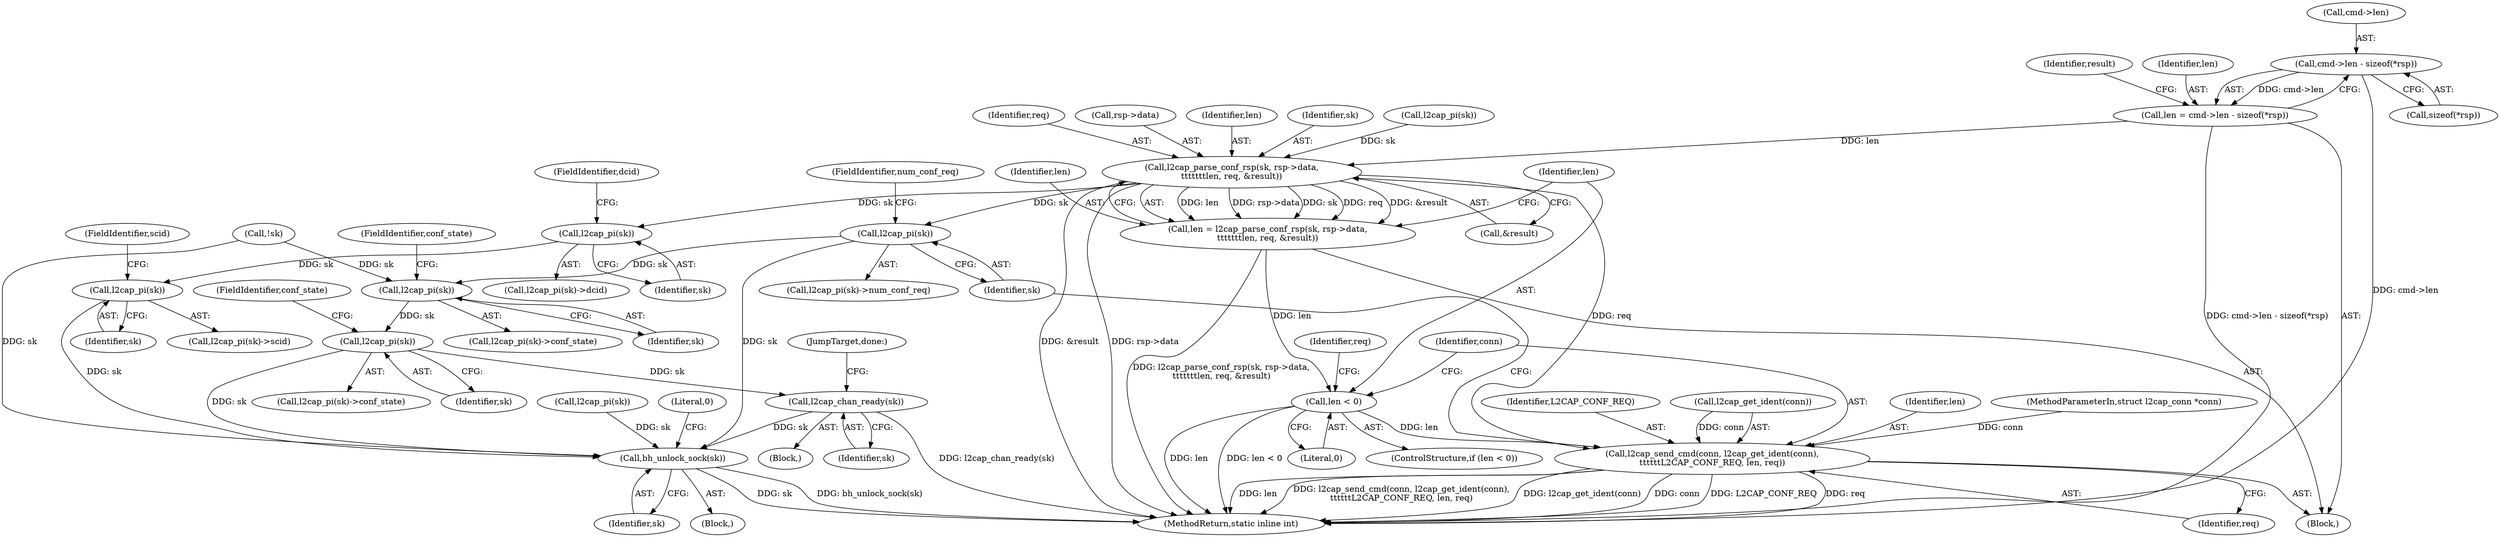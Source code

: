 digraph "0_linux_f2fcfcd670257236ebf2088bbdf26f6a8ef459fe_1@API" {
"1000169" [label="(Call,cmd->len - sizeof(*rsp))"];
"1000167" [label="(Call,len = cmd->len - sizeof(*rsp))"];
"1000182" [label="(Call,l2cap_parse_conf_rsp(sk, rsp->data,\n\t\t\t\t\t\t\tlen, req, &result))"];
"1000180" [label="(Call,len = l2cap_parse_conf_rsp(sk, rsp->data,\n\t\t\t\t\t\t\tlen, req, &result))"];
"1000192" [label="(Call,len < 0)"];
"1000225" [label="(Call,l2cap_send_cmd(conn, l2cap_get_ident(conn),\n\t\t\t\t\t\tL2CAP_CONF_REQ, len, req))"];
"1000203" [label="(Call,l2cap_pi(sk))"];
"1000212" [label="(Call,l2cap_pi(sk))"];
"1000316" [label="(Call,bh_unlock_sock(sk))"];
"1000234" [label="(Call,l2cap_pi(sk))"];
"1000296" [label="(Call,l2cap_pi(sk))"];
"1000303" [label="(Call,l2cap_pi(sk))"];
"1000313" [label="(Call,l2cap_chan_ready(sk))"];
"1000193" [label="(Identifier,len)"];
"1000204" [label="(Identifier,sk)"];
"1000236" [label="(FieldIdentifier,num_conf_req)"];
"1000230" [label="(Identifier,len)"];
"1000211" [label="(Call,l2cap_pi(sk)->scid)"];
"1000187" [label="(Identifier,len)"];
"1000313" [label="(Call,l2cap_chan_ready(sk))"];
"1000233" [label="(Call,l2cap_pi(sk)->num_conf_req)"];
"1000225" [label="(Call,l2cap_send_cmd(conn, l2cap_get_ident(conn),\n\t\t\t\t\t\tL2CAP_CONF_REQ, len, req))"];
"1000276" [label="(Call,l2cap_pi(sk))"];
"1000148" [label="(Call,!sk)"];
"1000183" [label="(Identifier,sk)"];
"1000296" [label="(Call,l2cap_pi(sk))"];
"1000317" [label="(Identifier,sk)"];
"1000305" [label="(FieldIdentifier,conf_state)"];
"1000319" [label="(Literal,0)"];
"1000178" [label="(Identifier,result)"];
"1000231" [label="(Identifier,req)"];
"1000234" [label="(Call,l2cap_pi(sk))"];
"1000105" [label="(Block,)"];
"1000168" [label="(Identifier,len)"];
"1000180" [label="(Call,len = l2cap_parse_conf_rsp(sk, rsp->data,\n\t\t\t\t\t\t\tlen, req, &result))"];
"1000298" [label="(FieldIdentifier,conf_state)"];
"1000303" [label="(Call,l2cap_pi(sk))"];
"1000202" [label="(Call,l2cap_pi(sk)->dcid)"];
"1000314" [label="(Identifier,sk)"];
"1000169" [label="(Call,cmd->len - sizeof(*rsp))"];
"1000194" [label="(Literal,0)"];
"1000235" [label="(Identifier,sk)"];
"1000161" [label="(Call,l2cap_pi(sk))"];
"1000199" [label="(Identifier,req)"];
"1000304" [label="(Identifier,sk)"];
"1000205" [label="(FieldIdentifier,dcid)"];
"1000102" [label="(MethodParameterIn,struct l2cap_conn *conn)"];
"1000214" [label="(FieldIdentifier,scid)"];
"1000212" [label="(Call,l2cap_pi(sk))"];
"1000188" [label="(Identifier,req)"];
"1000227" [label="(Call,l2cap_get_ident(conn))"];
"1000181" [label="(Identifier,len)"];
"1000307" [label="(Block,)"];
"1000184" [label="(Call,rsp->data)"];
"1000315" [label="(JumpTarget,done:)"];
"1000226" [label="(Identifier,conn)"];
"1000229" [label="(Identifier,L2CAP_CONF_REQ)"];
"1000213" [label="(Identifier,sk)"];
"1000182" [label="(Call,l2cap_parse_conf_rsp(sk, rsp->data,\n\t\t\t\t\t\t\tlen, req, &result))"];
"1000320" [label="(MethodReturn,static inline int)"];
"1000203" [label="(Call,l2cap_pi(sk))"];
"1000302" [label="(Call,l2cap_pi(sk)->conf_state)"];
"1000297" [label="(Identifier,sk)"];
"1000316" [label="(Call,bh_unlock_sock(sk))"];
"1000165" [label="(Block,)"];
"1000189" [label="(Call,&result)"];
"1000191" [label="(ControlStructure,if (len < 0))"];
"1000170" [label="(Call,cmd->len)"];
"1000173" [label="(Call,sizeof(*rsp))"];
"1000295" [label="(Call,l2cap_pi(sk)->conf_state)"];
"1000167" [label="(Call,len = cmd->len - sizeof(*rsp))"];
"1000192" [label="(Call,len < 0)"];
"1000169" -> "1000167"  [label="AST: "];
"1000169" -> "1000173"  [label="CFG: "];
"1000170" -> "1000169"  [label="AST: "];
"1000173" -> "1000169"  [label="AST: "];
"1000167" -> "1000169"  [label="CFG: "];
"1000169" -> "1000320"  [label="DDG: cmd->len"];
"1000169" -> "1000167"  [label="DDG: cmd->len"];
"1000167" -> "1000165"  [label="AST: "];
"1000168" -> "1000167"  [label="AST: "];
"1000178" -> "1000167"  [label="CFG: "];
"1000167" -> "1000320"  [label="DDG: cmd->len - sizeof(*rsp)"];
"1000167" -> "1000182"  [label="DDG: len"];
"1000182" -> "1000180"  [label="AST: "];
"1000182" -> "1000189"  [label="CFG: "];
"1000183" -> "1000182"  [label="AST: "];
"1000184" -> "1000182"  [label="AST: "];
"1000187" -> "1000182"  [label="AST: "];
"1000188" -> "1000182"  [label="AST: "];
"1000189" -> "1000182"  [label="AST: "];
"1000180" -> "1000182"  [label="CFG: "];
"1000182" -> "1000320"  [label="DDG: &result"];
"1000182" -> "1000320"  [label="DDG: rsp->data"];
"1000182" -> "1000180"  [label="DDG: len"];
"1000182" -> "1000180"  [label="DDG: rsp->data"];
"1000182" -> "1000180"  [label="DDG: sk"];
"1000182" -> "1000180"  [label="DDG: req"];
"1000182" -> "1000180"  [label="DDG: &result"];
"1000161" -> "1000182"  [label="DDG: sk"];
"1000182" -> "1000203"  [label="DDG: sk"];
"1000182" -> "1000225"  [label="DDG: req"];
"1000182" -> "1000234"  [label="DDG: sk"];
"1000180" -> "1000165"  [label="AST: "];
"1000181" -> "1000180"  [label="AST: "];
"1000193" -> "1000180"  [label="CFG: "];
"1000180" -> "1000320"  [label="DDG: l2cap_parse_conf_rsp(sk, rsp->data,\n\t\t\t\t\t\t\tlen, req, &result)"];
"1000180" -> "1000192"  [label="DDG: len"];
"1000192" -> "1000191"  [label="AST: "];
"1000192" -> "1000194"  [label="CFG: "];
"1000193" -> "1000192"  [label="AST: "];
"1000194" -> "1000192"  [label="AST: "];
"1000199" -> "1000192"  [label="CFG: "];
"1000226" -> "1000192"  [label="CFG: "];
"1000192" -> "1000320"  [label="DDG: len"];
"1000192" -> "1000320"  [label="DDG: len < 0"];
"1000192" -> "1000225"  [label="DDG: len"];
"1000225" -> "1000165"  [label="AST: "];
"1000225" -> "1000231"  [label="CFG: "];
"1000226" -> "1000225"  [label="AST: "];
"1000227" -> "1000225"  [label="AST: "];
"1000229" -> "1000225"  [label="AST: "];
"1000230" -> "1000225"  [label="AST: "];
"1000231" -> "1000225"  [label="AST: "];
"1000235" -> "1000225"  [label="CFG: "];
"1000225" -> "1000320"  [label="DDG: l2cap_send_cmd(conn, l2cap_get_ident(conn),\n\t\t\t\t\t\tL2CAP_CONF_REQ, len, req)"];
"1000225" -> "1000320"  [label="DDG: l2cap_get_ident(conn)"];
"1000225" -> "1000320"  [label="DDG: conn"];
"1000225" -> "1000320"  [label="DDG: L2CAP_CONF_REQ"];
"1000225" -> "1000320"  [label="DDG: req"];
"1000225" -> "1000320"  [label="DDG: len"];
"1000227" -> "1000225"  [label="DDG: conn"];
"1000102" -> "1000225"  [label="DDG: conn"];
"1000203" -> "1000202"  [label="AST: "];
"1000203" -> "1000204"  [label="CFG: "];
"1000204" -> "1000203"  [label="AST: "];
"1000205" -> "1000203"  [label="CFG: "];
"1000203" -> "1000212"  [label="DDG: sk"];
"1000212" -> "1000211"  [label="AST: "];
"1000212" -> "1000213"  [label="CFG: "];
"1000213" -> "1000212"  [label="AST: "];
"1000214" -> "1000212"  [label="CFG: "];
"1000212" -> "1000316"  [label="DDG: sk"];
"1000316" -> "1000105"  [label="AST: "];
"1000316" -> "1000317"  [label="CFG: "];
"1000317" -> "1000316"  [label="AST: "];
"1000319" -> "1000316"  [label="CFG: "];
"1000316" -> "1000320"  [label="DDG: bh_unlock_sock(sk)"];
"1000316" -> "1000320"  [label="DDG: sk"];
"1000148" -> "1000316"  [label="DDG: sk"];
"1000276" -> "1000316"  [label="DDG: sk"];
"1000313" -> "1000316"  [label="DDG: sk"];
"1000234" -> "1000316"  [label="DDG: sk"];
"1000303" -> "1000316"  [label="DDG: sk"];
"1000234" -> "1000233"  [label="AST: "];
"1000234" -> "1000235"  [label="CFG: "];
"1000235" -> "1000234"  [label="AST: "];
"1000236" -> "1000234"  [label="CFG: "];
"1000234" -> "1000296"  [label="DDG: sk"];
"1000296" -> "1000295"  [label="AST: "];
"1000296" -> "1000297"  [label="CFG: "];
"1000297" -> "1000296"  [label="AST: "];
"1000298" -> "1000296"  [label="CFG: "];
"1000148" -> "1000296"  [label="DDG: sk"];
"1000296" -> "1000303"  [label="DDG: sk"];
"1000303" -> "1000302"  [label="AST: "];
"1000303" -> "1000304"  [label="CFG: "];
"1000304" -> "1000303"  [label="AST: "];
"1000305" -> "1000303"  [label="CFG: "];
"1000303" -> "1000313"  [label="DDG: sk"];
"1000313" -> "1000307"  [label="AST: "];
"1000313" -> "1000314"  [label="CFG: "];
"1000314" -> "1000313"  [label="AST: "];
"1000315" -> "1000313"  [label="CFG: "];
"1000313" -> "1000320"  [label="DDG: l2cap_chan_ready(sk)"];
}
